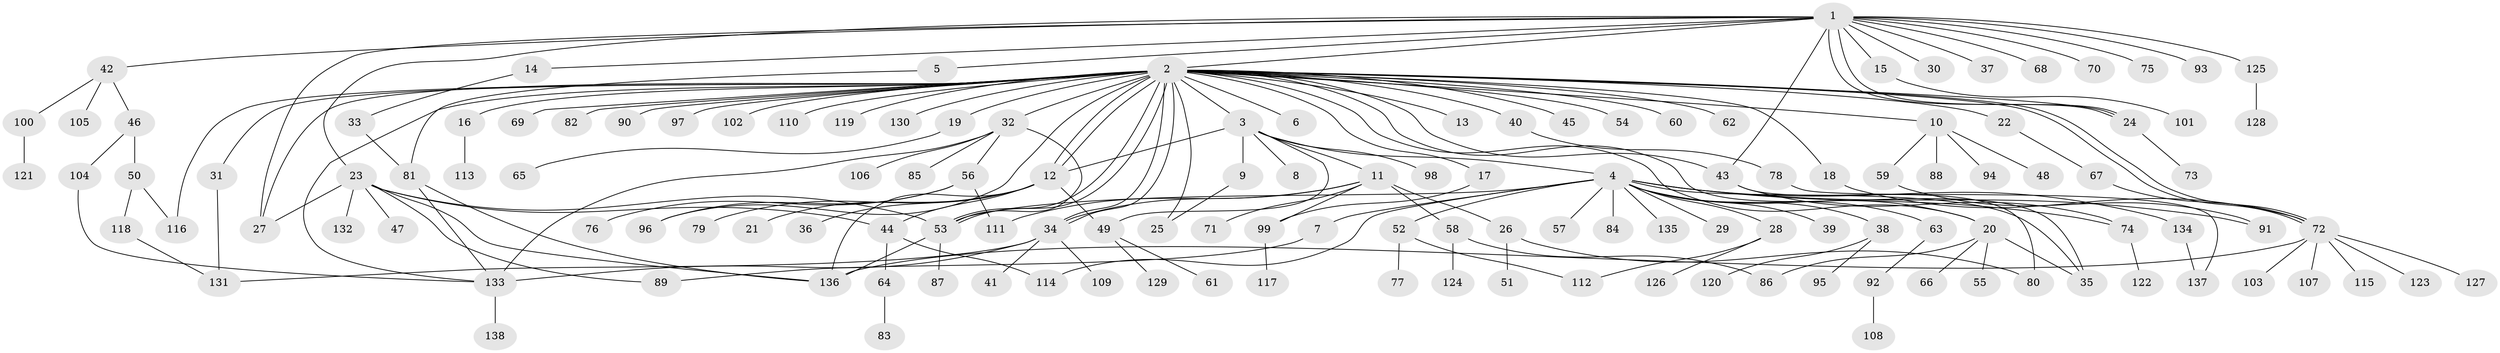// coarse degree distribution, {9: 0.017857142857142856, 17: 0.017857142857142856, 6: 0.08928571428571429, 11: 0.017857142857142856, 10: 0.017857142857142856, 2: 0.23214285714285715, 1: 0.3392857142857143, 4: 0.08928571428571429, 3: 0.10714285714285714, 5: 0.07142857142857142}
// Generated by graph-tools (version 1.1) at 2025/50/03/04/25 22:50:44]
// undirected, 138 vertices, 182 edges
graph export_dot {
  node [color=gray90,style=filled];
  1;
  2;
  3;
  4;
  5;
  6;
  7;
  8;
  9;
  10;
  11;
  12;
  13;
  14;
  15;
  16;
  17;
  18;
  19;
  20;
  21;
  22;
  23;
  24;
  25;
  26;
  27;
  28;
  29;
  30;
  31;
  32;
  33;
  34;
  35;
  36;
  37;
  38;
  39;
  40;
  41;
  42;
  43;
  44;
  45;
  46;
  47;
  48;
  49;
  50;
  51;
  52;
  53;
  54;
  55;
  56;
  57;
  58;
  59;
  60;
  61;
  62;
  63;
  64;
  65;
  66;
  67;
  68;
  69;
  70;
  71;
  72;
  73;
  74;
  75;
  76;
  77;
  78;
  79;
  80;
  81;
  82;
  83;
  84;
  85;
  86;
  87;
  88;
  89;
  90;
  91;
  92;
  93;
  94;
  95;
  96;
  97;
  98;
  99;
  100;
  101;
  102;
  103;
  104;
  105;
  106;
  107;
  108;
  109;
  110;
  111;
  112;
  113;
  114;
  115;
  116;
  117;
  118;
  119;
  120;
  121;
  122;
  123;
  124;
  125;
  126;
  127;
  128;
  129;
  130;
  131;
  132;
  133;
  134;
  135;
  136;
  137;
  138;
  1 -- 2;
  1 -- 5;
  1 -- 14;
  1 -- 15;
  1 -- 23;
  1 -- 24;
  1 -- 24;
  1 -- 27;
  1 -- 30;
  1 -- 37;
  1 -- 42;
  1 -- 43;
  1 -- 68;
  1 -- 70;
  1 -- 75;
  1 -- 93;
  1 -- 125;
  2 -- 3;
  2 -- 6;
  2 -- 10;
  2 -- 12;
  2 -- 12;
  2 -- 13;
  2 -- 16;
  2 -- 17;
  2 -- 18;
  2 -- 19;
  2 -- 20;
  2 -- 22;
  2 -- 24;
  2 -- 25;
  2 -- 27;
  2 -- 31;
  2 -- 32;
  2 -- 34;
  2 -- 34;
  2 -- 35;
  2 -- 40;
  2 -- 43;
  2 -- 45;
  2 -- 53;
  2 -- 53;
  2 -- 54;
  2 -- 60;
  2 -- 62;
  2 -- 69;
  2 -- 72;
  2 -- 72;
  2 -- 82;
  2 -- 90;
  2 -- 96;
  2 -- 97;
  2 -- 102;
  2 -- 110;
  2 -- 116;
  2 -- 119;
  2 -- 130;
  2 -- 133;
  3 -- 4;
  3 -- 8;
  3 -- 9;
  3 -- 11;
  3 -- 12;
  3 -- 49;
  3 -- 98;
  4 -- 7;
  4 -- 20;
  4 -- 28;
  4 -- 29;
  4 -- 35;
  4 -- 38;
  4 -- 39;
  4 -- 52;
  4 -- 53;
  4 -- 57;
  4 -- 63;
  4 -- 74;
  4 -- 84;
  4 -- 91;
  4 -- 114;
  4 -- 134;
  4 -- 135;
  5 -- 81;
  7 -- 89;
  9 -- 25;
  10 -- 48;
  10 -- 59;
  10 -- 88;
  10 -- 94;
  11 -- 26;
  11 -- 34;
  11 -- 58;
  11 -- 71;
  11 -- 99;
  11 -- 111;
  12 -- 21;
  12 -- 36;
  12 -- 44;
  12 -- 49;
  12 -- 79;
  12 -- 136;
  14 -- 33;
  15 -- 101;
  16 -- 113;
  17 -- 99;
  18 -- 72;
  19 -- 65;
  20 -- 35;
  20 -- 55;
  20 -- 66;
  20 -- 86;
  22 -- 67;
  23 -- 27;
  23 -- 44;
  23 -- 47;
  23 -- 53;
  23 -- 89;
  23 -- 132;
  23 -- 136;
  24 -- 73;
  26 -- 51;
  26 -- 80;
  28 -- 112;
  28 -- 126;
  31 -- 131;
  32 -- 53;
  32 -- 56;
  32 -- 85;
  32 -- 106;
  32 -- 133;
  33 -- 81;
  34 -- 41;
  34 -- 109;
  34 -- 131;
  34 -- 133;
  38 -- 95;
  38 -- 120;
  40 -- 78;
  42 -- 46;
  42 -- 100;
  42 -- 105;
  43 -- 74;
  43 -- 80;
  44 -- 64;
  44 -- 114;
  46 -- 50;
  46 -- 104;
  49 -- 61;
  49 -- 129;
  50 -- 116;
  50 -- 118;
  52 -- 77;
  52 -- 112;
  53 -- 87;
  53 -- 136;
  56 -- 76;
  56 -- 96;
  56 -- 111;
  58 -- 86;
  58 -- 124;
  59 -- 91;
  63 -- 92;
  64 -- 83;
  67 -- 72;
  72 -- 103;
  72 -- 107;
  72 -- 115;
  72 -- 123;
  72 -- 127;
  72 -- 136;
  74 -- 122;
  78 -- 137;
  81 -- 133;
  81 -- 136;
  92 -- 108;
  99 -- 117;
  100 -- 121;
  104 -- 133;
  118 -- 131;
  125 -- 128;
  133 -- 138;
  134 -- 137;
}
